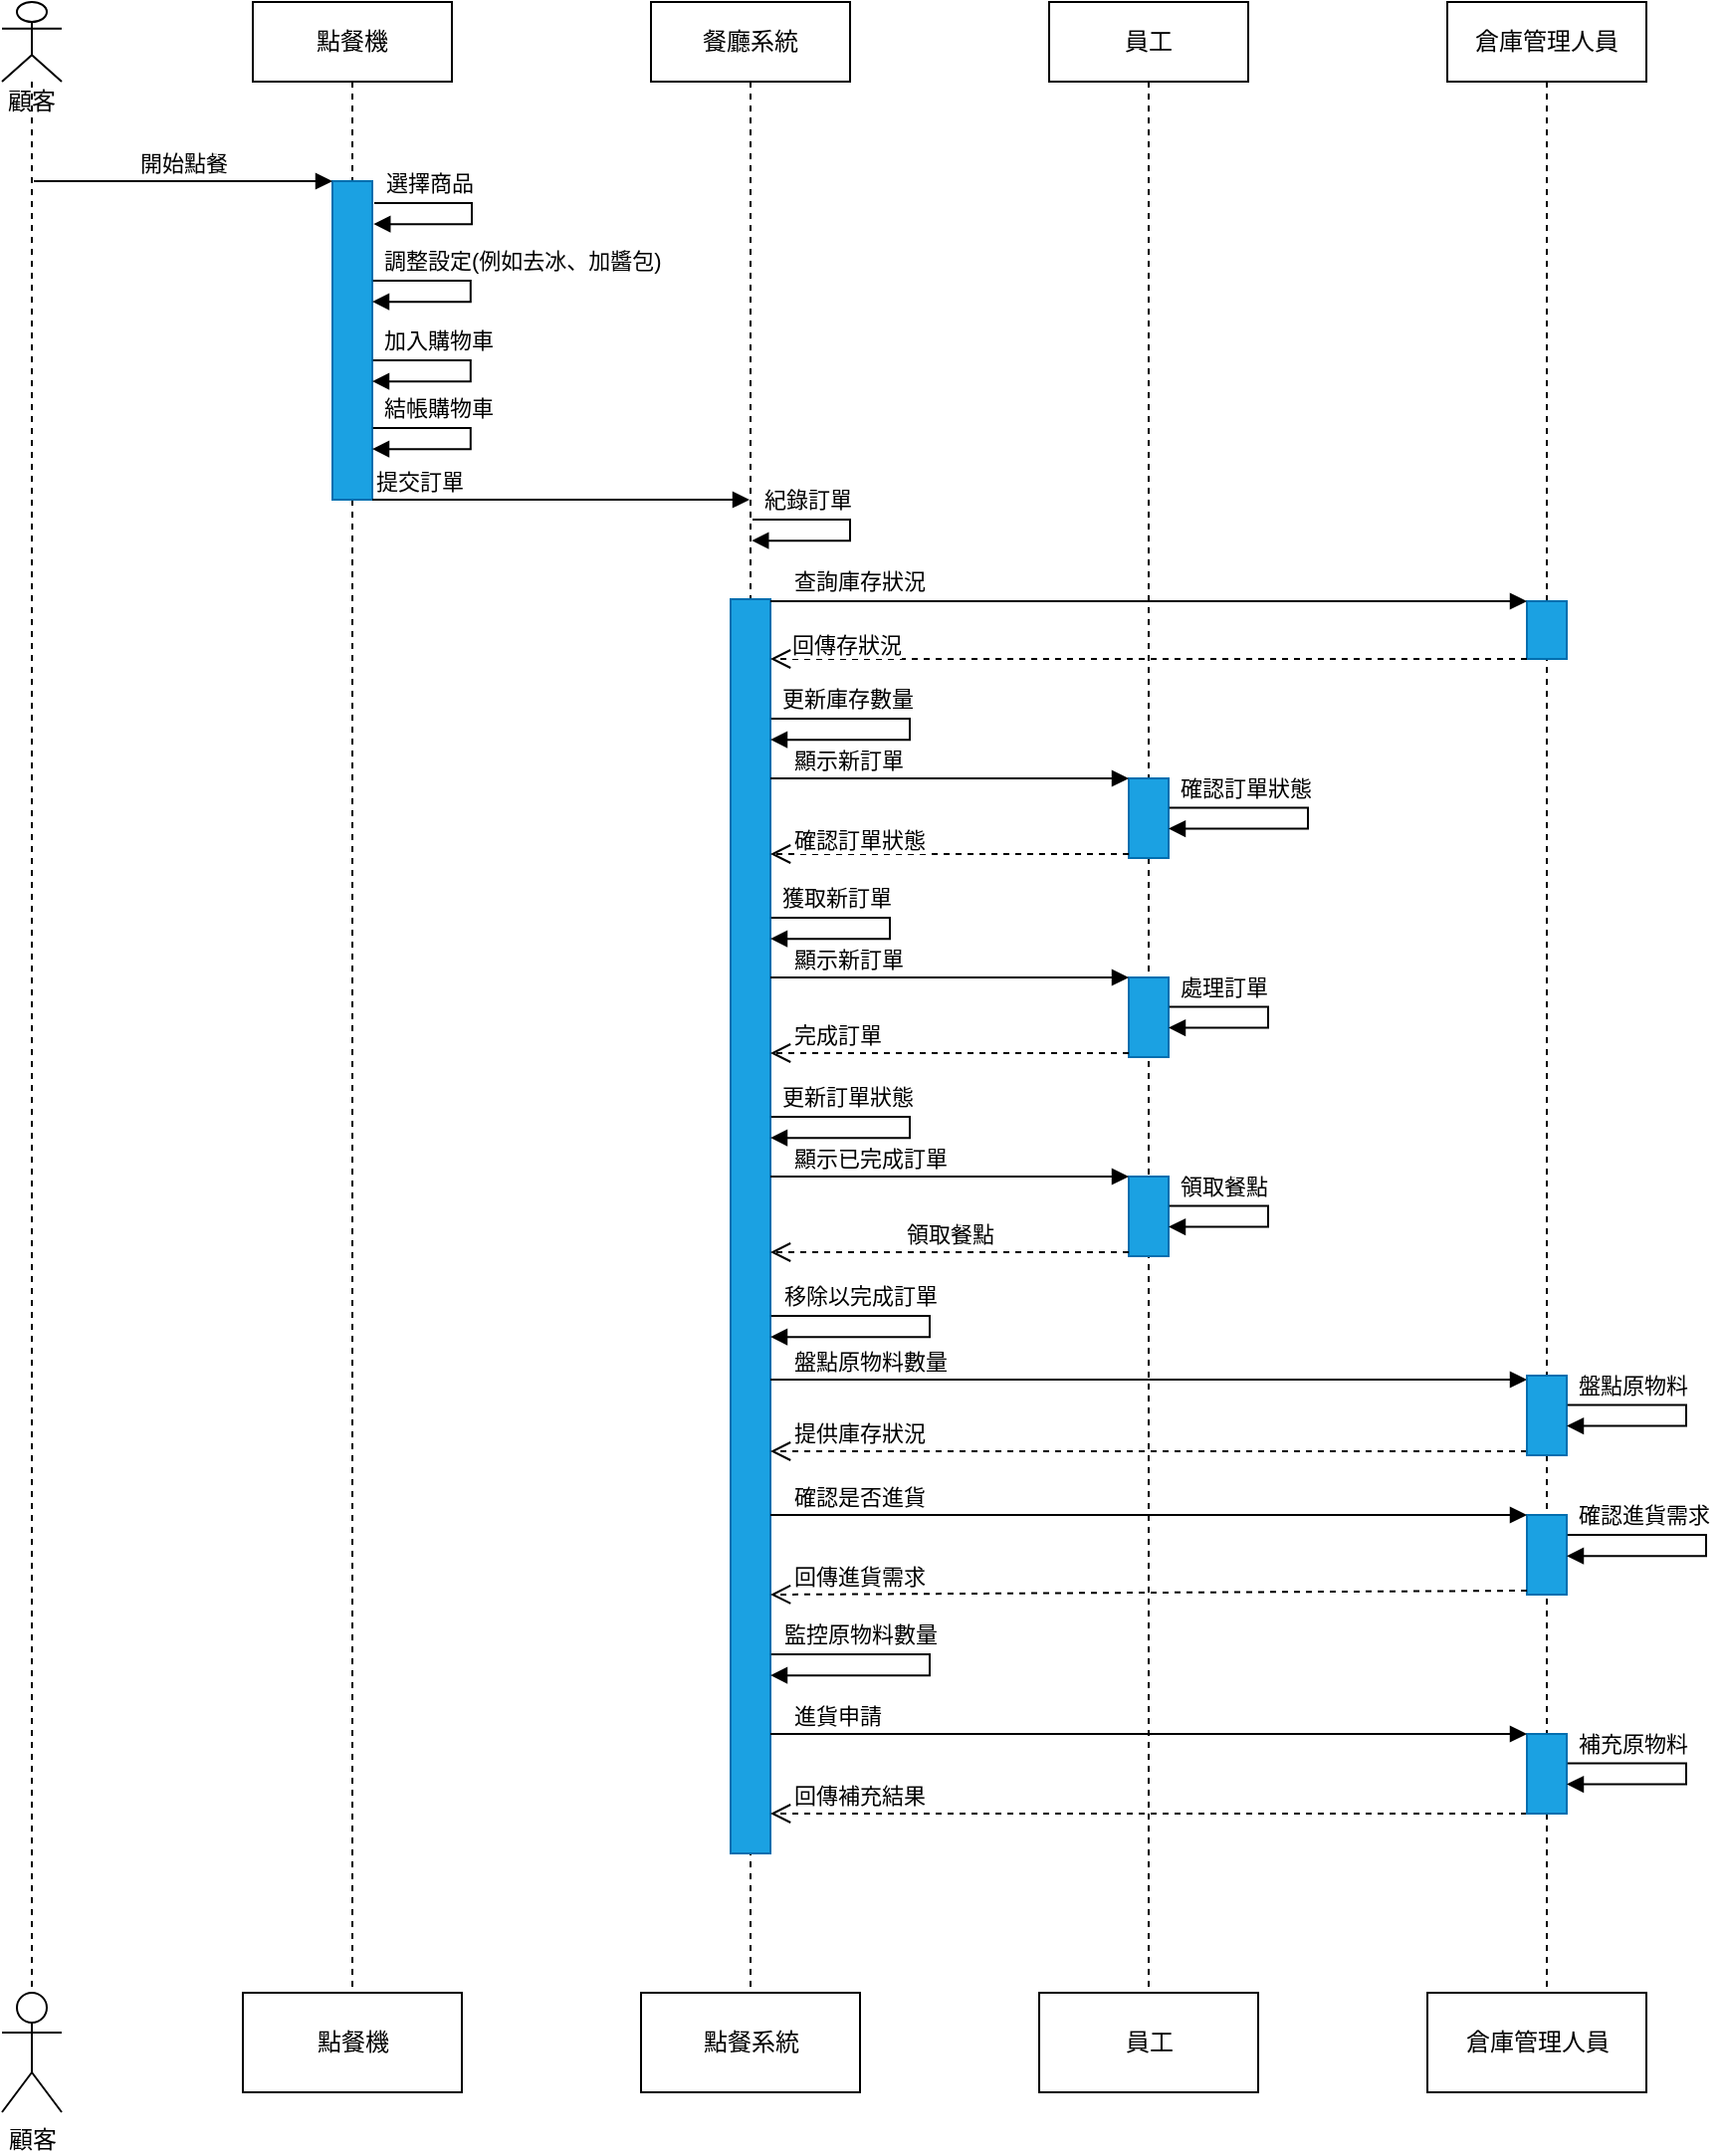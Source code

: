 <mxfile>
    <diagram id="LIjLPXJZyaiGJ_FhWR-I" name="第1頁">
        <mxGraphModel dx="834" dy="379" grid="1" gridSize="10" guides="1" tooltips="1" connect="1" arrows="1" fold="1" page="1" pageScale="1" pageWidth="2339" pageHeight="3300" math="0" shadow="0">
            <root>
                <mxCell id="0"/>
                <mxCell id="1" parent="0"/>
                <mxCell id="2" value="顧客" style="shape=umlLifeline;participant=umlActor;perimeter=lifelinePerimeter;whiteSpace=wrap;html=1;container=1;collapsible=0;recursiveResize=0;verticalAlign=top;spacingTop=36;outlineConnect=0;" vertex="1" parent="1">
                    <mxGeometry x="104" y="40" width="30" height="1000" as="geometry"/>
                </mxCell>
                <mxCell id="3" value="點餐機" style="shape=umlLifeline;perimeter=lifelinePerimeter;whiteSpace=wrap;html=1;container=1;collapsible=0;recursiveResize=0;outlineConnect=0;" vertex="1" parent="1">
                    <mxGeometry x="230" y="40" width="100" height="1000" as="geometry"/>
                </mxCell>
                <mxCell id="7" value="" style="html=1;points=[];perimeter=orthogonalPerimeter;fillColor=#1ba1e2;fontColor=#ffffff;strokeColor=#006EAF;" vertex="1" parent="3">
                    <mxGeometry x="40" y="90" width="20" height="160" as="geometry"/>
                </mxCell>
                <mxCell id="11" value="選擇商品" style="edgeStyle=orthogonalEdgeStyle;html=1;align=left;spacingLeft=2;endArrow=block;rounded=0;entryX=1.031;entryY=0.382;entryDx=0;entryDy=0;entryPerimeter=0;verticalAlign=bottom;" edge="1" parent="3">
                    <mxGeometry x="-0.972" y="1" relative="1" as="geometry">
                        <mxPoint x="61" y="101" as="sourcePoint"/>
                        <Array as="points">
                            <mxPoint x="110" y="101"/>
                            <mxPoint x="110" y="112"/>
                        </Array>
                        <mxPoint x="60.62" y="111.56" as="targetPoint"/>
                        <mxPoint as="offset"/>
                    </mxGeometry>
                </mxCell>
                <mxCell id="13" value="加入購物車" style="edgeStyle=orthogonalEdgeStyle;html=1;align=left;spacingLeft=2;endArrow=block;rounded=0;entryX=1.031;entryY=0.382;entryDx=0;entryDy=0;entryPerimeter=0;verticalAlign=bottom;" edge="1" parent="3">
                    <mxGeometry x="-0.972" y="1" relative="1" as="geometry">
                        <mxPoint x="60.38" y="180" as="sourcePoint"/>
                        <Array as="points">
                            <mxPoint x="109.38" y="180"/>
                            <mxPoint x="109.38" y="191"/>
                        </Array>
                        <mxPoint x="60.0" y="190.56" as="targetPoint"/>
                        <mxPoint as="offset"/>
                    </mxGeometry>
                </mxCell>
                <mxCell id="14" value="結帳購物車" style="edgeStyle=orthogonalEdgeStyle;html=1;align=left;spacingLeft=2;endArrow=block;rounded=0;entryX=1.031;entryY=0.382;entryDx=0;entryDy=0;entryPerimeter=0;verticalAlign=bottom;" edge="1" parent="3">
                    <mxGeometry x="-0.972" y="1" relative="1" as="geometry">
                        <mxPoint x="60.38" y="214" as="sourcePoint"/>
                        <Array as="points">
                            <mxPoint x="109.38" y="214"/>
                            <mxPoint x="109.38" y="225"/>
                        </Array>
                        <mxPoint x="60.0" y="224.56" as="targetPoint"/>
                        <mxPoint as="offset"/>
                    </mxGeometry>
                </mxCell>
                <mxCell id="4" value="餐廳系統" style="shape=umlLifeline;perimeter=lifelinePerimeter;whiteSpace=wrap;html=1;container=1;collapsible=0;recursiveResize=0;outlineConnect=0;" vertex="1" parent="1">
                    <mxGeometry x="430" y="40" width="100" height="1000" as="geometry"/>
                </mxCell>
                <mxCell id="16" value="紀錄訂單" style="edgeStyle=orthogonalEdgeStyle;html=1;align=left;spacingLeft=2;endArrow=block;rounded=0;entryX=1.031;entryY=0.382;entryDx=0;entryDy=0;entryPerimeter=0;verticalAlign=bottom;" edge="1" parent="4">
                    <mxGeometry x="-0.972" y="1" relative="1" as="geometry">
                        <mxPoint x="51" y="260" as="sourcePoint"/>
                        <Array as="points">
                            <mxPoint x="100" y="260"/>
                            <mxPoint x="100" y="271"/>
                        </Array>
                        <mxPoint x="50.62" y="270.56" as="targetPoint"/>
                        <mxPoint as="offset"/>
                    </mxGeometry>
                </mxCell>
                <mxCell id="17" value="" style="html=1;points=[];perimeter=orthogonalPerimeter;fillColor=#1ba1e2;fontColor=#ffffff;strokeColor=#006EAF;" vertex="1" parent="4">
                    <mxGeometry x="40" y="300" width="20" height="630" as="geometry"/>
                </mxCell>
                <mxCell id="5" value="員工" style="shape=umlLifeline;perimeter=lifelinePerimeter;whiteSpace=wrap;html=1;container=1;collapsible=0;recursiveResize=0;outlineConnect=0;" vertex="1" parent="1">
                    <mxGeometry x="630" y="40" width="100" height="1000" as="geometry"/>
                </mxCell>
                <mxCell id="24" value="" style="html=1;points=[];perimeter=orthogonalPerimeter;fillColor=#1ba1e2;fontColor=#ffffff;strokeColor=#006EAF;" vertex="1" parent="5">
                    <mxGeometry x="40" y="390" width="20" height="40" as="geometry"/>
                </mxCell>
                <mxCell id="27" value="確認訂單狀態" style="edgeStyle=orthogonalEdgeStyle;html=1;align=left;spacingLeft=2;endArrow=block;rounded=0;entryX=1.031;entryY=0.382;entryDx=0;entryDy=0;entryPerimeter=0;verticalAlign=bottom;" edge="1" parent="5">
                    <mxGeometry x="-0.972" y="1" relative="1" as="geometry">
                        <mxPoint x="60.38" y="404.69" as="sourcePoint"/>
                        <Array as="points">
                            <mxPoint x="130" y="405"/>
                            <mxPoint x="130" y="415"/>
                        </Array>
                        <mxPoint x="60.0" y="415.25" as="targetPoint"/>
                        <mxPoint as="offset"/>
                    </mxGeometry>
                </mxCell>
                <mxCell id="29" value="" style="html=1;points=[];perimeter=orthogonalPerimeter;fillColor=#1ba1e2;fontColor=#ffffff;strokeColor=#006EAF;" vertex="1" parent="5">
                    <mxGeometry x="40" y="490" width="20" height="40" as="geometry"/>
                </mxCell>
                <mxCell id="30" value="處理訂單" style="edgeStyle=orthogonalEdgeStyle;html=1;align=left;spacingLeft=2;endArrow=block;rounded=0;entryX=1.031;entryY=0.382;entryDx=0;entryDy=0;entryPerimeter=0;verticalAlign=bottom;" edge="1" parent="5">
                    <mxGeometry x="-0.972" y="1" relative="1" as="geometry">
                        <mxPoint x="60.38" y="504.69" as="sourcePoint"/>
                        <Array as="points">
                            <mxPoint x="110" y="505"/>
                            <mxPoint x="110" y="515"/>
                        </Array>
                        <mxPoint x="60" y="515.25" as="targetPoint"/>
                        <mxPoint as="offset"/>
                    </mxGeometry>
                </mxCell>
                <mxCell id="31" value="顯示新訂單" style="html=1;verticalAlign=bottom;endArrow=block;entryX=0;entryY=0;align=left;" edge="1" parent="5" target="29">
                    <mxGeometry x="-0.889" relative="1" as="geometry">
                        <mxPoint x="-140" y="490" as="sourcePoint"/>
                        <mxPoint as="offset"/>
                    </mxGeometry>
                </mxCell>
                <mxCell id="32" value="完成訂單" style="html=1;verticalAlign=bottom;endArrow=open;dashed=1;endSize=8;exitX=0;exitY=0.95;align=left;" edge="1" parent="5" source="29">
                    <mxGeometry x="0.889" relative="1" as="geometry">
                        <mxPoint x="-140" y="528" as="targetPoint"/>
                        <mxPoint as="offset"/>
                    </mxGeometry>
                </mxCell>
                <mxCell id="33" value="" style="html=1;points=[];perimeter=orthogonalPerimeter;fillColor=#1ba1e2;fontColor=#ffffff;strokeColor=#006EAF;" vertex="1" parent="5">
                    <mxGeometry x="40" y="590" width="20" height="40" as="geometry"/>
                </mxCell>
                <mxCell id="34" value="領取餐點" style="edgeStyle=orthogonalEdgeStyle;html=1;align=left;spacingLeft=2;endArrow=block;rounded=0;entryX=1.031;entryY=0.382;entryDx=0;entryDy=0;entryPerimeter=0;verticalAlign=bottom;" edge="1" parent="5">
                    <mxGeometry x="-0.972" y="1" relative="1" as="geometry">
                        <mxPoint x="60.38" y="604.69" as="sourcePoint"/>
                        <Array as="points">
                            <mxPoint x="110" y="605"/>
                            <mxPoint x="110" y="615"/>
                        </Array>
                        <mxPoint x="60" y="615.25" as="targetPoint"/>
                        <mxPoint as="offset"/>
                    </mxGeometry>
                </mxCell>
                <mxCell id="35" value="顯示已完成訂單" style="html=1;verticalAlign=bottom;endArrow=block;entryX=0;entryY=0;align=left;" edge="1" parent="5" target="33">
                    <mxGeometry x="-0.889" relative="1" as="geometry">
                        <mxPoint x="-140" y="590" as="sourcePoint"/>
                        <mxPoint as="offset"/>
                    </mxGeometry>
                </mxCell>
                <mxCell id="36" value="領取餐點" style="html=1;verticalAlign=bottom;endArrow=open;dashed=1;endSize=8;exitX=0;exitY=0.95;" edge="1" parent="5" source="33">
                    <mxGeometry relative="1" as="geometry">
                        <mxPoint x="-140" y="628" as="targetPoint"/>
                    </mxGeometry>
                </mxCell>
                <mxCell id="39" value="盤點原物料數量" style="html=1;verticalAlign=bottom;endArrow=block;entryX=0;entryY=0;align=left;" edge="1" parent="5">
                    <mxGeometry x="-0.947" relative="1" as="geometry">
                        <mxPoint x="-140" y="692" as="sourcePoint"/>
                        <mxPoint x="240" y="692.0" as="targetPoint"/>
                        <mxPoint as="offset"/>
                    </mxGeometry>
                </mxCell>
                <mxCell id="40" value="提供庫存狀況" style="html=1;verticalAlign=bottom;endArrow=open;dashed=1;endSize=8;exitX=0;exitY=0.95;align=left;" edge="1" parent="5" source="37">
                    <mxGeometry x="0.947" relative="1" as="geometry">
                        <mxPoint x="-140" y="728" as="targetPoint"/>
                        <mxPoint as="offset"/>
                    </mxGeometry>
                </mxCell>
                <mxCell id="46" value="回傳補充結果" style="html=1;verticalAlign=bottom;endArrow=open;dashed=1;endSize=8;exitX=0;exitY=0.95;align=left;" edge="1" parent="5">
                    <mxGeometry x="0.947" relative="1" as="geometry">
                        <mxPoint x="-140" y="910" as="targetPoint"/>
                        <mxPoint x="240" y="910.0" as="sourcePoint"/>
                        <mxPoint as="offset"/>
                    </mxGeometry>
                </mxCell>
                <mxCell id="6" value="倉庫管理人員" style="shape=umlLifeline;perimeter=lifelinePerimeter;whiteSpace=wrap;html=1;container=1;collapsible=0;recursiveResize=0;outlineConnect=0;" vertex="1" parent="1">
                    <mxGeometry x="830" y="40" width="100" height="1000" as="geometry"/>
                </mxCell>
                <mxCell id="18" value="" style="html=1;points=[];perimeter=orthogonalPerimeter;fillColor=#1ba1e2;fontColor=#ffffff;strokeColor=#006EAF;" vertex="1" parent="6">
                    <mxGeometry x="40" y="301" width="20" height="29" as="geometry"/>
                </mxCell>
                <mxCell id="37" value="" style="html=1;points=[];perimeter=orthogonalPerimeter;fillColor=#1ba1e2;fontColor=#ffffff;strokeColor=#006EAF;" vertex="1" parent="6">
                    <mxGeometry x="40" y="690" width="20" height="40" as="geometry"/>
                </mxCell>
                <mxCell id="41" value="" style="html=1;points=[];perimeter=orthogonalPerimeter;fillColor=#1ba1e2;fontColor=#ffffff;strokeColor=#006EAF;" vertex="1" parent="6">
                    <mxGeometry x="40" y="760" width="20" height="40" as="geometry"/>
                </mxCell>
                <mxCell id="48" value="" style="html=1;points=[];perimeter=orthogonalPerimeter;fillColor=#1ba1e2;fontColor=#ffffff;strokeColor=#006EAF;" vertex="1" parent="6">
                    <mxGeometry x="40" y="870" width="20" height="40" as="geometry"/>
                </mxCell>
                <mxCell id="47" value="補充原物料" style="edgeStyle=orthogonalEdgeStyle;html=1;align=left;spacingLeft=2;endArrow=block;rounded=0;entryX=1.031;entryY=0.382;entryDx=0;entryDy=0;entryPerimeter=0;verticalAlign=bottom;" edge="1" parent="6">
                    <mxGeometry x="-0.972" y="1" relative="1" as="geometry">
                        <mxPoint x="60.38" y="884.69" as="sourcePoint"/>
                        <Array as="points">
                            <mxPoint x="120" y="885"/>
                            <mxPoint x="120" y="895"/>
                        </Array>
                        <mxPoint x="60.0" y="895.25" as="targetPoint"/>
                        <mxPoint as="offset"/>
                    </mxGeometry>
                </mxCell>
                <mxCell id="8" value="開始點餐" style="html=1;verticalAlign=bottom;endArrow=block;" edge="1" parent="1">
                    <mxGeometry width="80" relative="1" as="geometry">
                        <mxPoint x="120" y="130" as="sourcePoint"/>
                        <mxPoint x="270" y="130" as="targetPoint"/>
                    </mxGeometry>
                </mxCell>
                <mxCell id="12" value="調整設定(例如去冰、加醬包)" style="edgeStyle=orthogonalEdgeStyle;html=1;align=left;spacingLeft=2;endArrow=block;rounded=0;entryX=1.031;entryY=0.382;entryDx=0;entryDy=0;entryPerimeter=0;verticalAlign=bottom;" edge="1" parent="1">
                    <mxGeometry x="-0.972" y="1" relative="1" as="geometry">
                        <mxPoint x="290.38" y="180" as="sourcePoint"/>
                        <Array as="points">
                            <mxPoint x="339.38" y="180"/>
                            <mxPoint x="339.38" y="191"/>
                        </Array>
                        <mxPoint x="290.0" y="190.56" as="targetPoint"/>
                        <mxPoint as="offset"/>
                    </mxGeometry>
                </mxCell>
                <mxCell id="15" value="提交訂單" style="html=1;verticalAlign=bottom;endArrow=block;align=left;" edge="1" parent="1" target="4">
                    <mxGeometry x="-1" width="80" relative="1" as="geometry">
                        <mxPoint x="290" y="290" as="sourcePoint"/>
                        <mxPoint x="370" y="290" as="targetPoint"/>
                        <mxPoint as="offset"/>
                    </mxGeometry>
                </mxCell>
                <mxCell id="19" value="查詢庫存狀況" style="html=1;verticalAlign=bottom;endArrow=block;entryX=0;entryY=0;align=left;" edge="1" target="18" parent="1">
                    <mxGeometry x="-0.947" y="1" relative="1" as="geometry">
                        <mxPoint x="490" y="341" as="sourcePoint"/>
                        <mxPoint as="offset"/>
                    </mxGeometry>
                </mxCell>
                <mxCell id="20" value="回傳存狀況" style="html=1;verticalAlign=bottom;endArrow=open;dashed=1;endSize=8;exitX=0;exitY=1;exitDx=0;exitDy=0;exitPerimeter=0;align=left;" edge="1" source="18" parent="1">
                    <mxGeometry x="0.953" y="2" relative="1" as="geometry">
                        <mxPoint x="490" y="370" as="targetPoint"/>
                        <mxPoint x="870" y="340" as="sourcePoint"/>
                        <mxPoint as="offset"/>
                    </mxGeometry>
                </mxCell>
                <mxCell id="23" value="更新庫存數量" style="edgeStyle=orthogonalEdgeStyle;html=1;align=left;spacingLeft=2;endArrow=block;rounded=0;entryX=1.031;entryY=0.382;entryDx=0;entryDy=0;entryPerimeter=0;verticalAlign=bottom;" edge="1" parent="1">
                    <mxGeometry x="-0.972" y="1" relative="1" as="geometry">
                        <mxPoint x="490.38" y="400" as="sourcePoint"/>
                        <Array as="points">
                            <mxPoint x="560" y="400"/>
                            <mxPoint x="560" y="411"/>
                        </Array>
                        <mxPoint x="490.0" y="410.56" as="targetPoint"/>
                        <mxPoint as="offset"/>
                    </mxGeometry>
                </mxCell>
                <mxCell id="25" value="顯示新訂單" style="html=1;verticalAlign=bottom;endArrow=block;entryX=0;entryY=0;align=left;" edge="1" target="24" parent="1">
                    <mxGeometry x="-0.889" relative="1" as="geometry">
                        <mxPoint x="490" y="430" as="sourcePoint"/>
                        <mxPoint as="offset"/>
                    </mxGeometry>
                </mxCell>
                <mxCell id="26" value="確認訂單狀態" style="html=1;verticalAlign=bottom;endArrow=open;dashed=1;endSize=8;exitX=0;exitY=0.95;align=left;" edge="1" source="24" parent="1" target="17">
                    <mxGeometry x="0.889" y="2" relative="1" as="geometry">
                        <mxPoint x="490" y="506" as="targetPoint"/>
                        <mxPoint as="offset"/>
                    </mxGeometry>
                </mxCell>
                <mxCell id="28" value="獲取新訂單" style="edgeStyle=orthogonalEdgeStyle;html=1;align=left;spacingLeft=2;endArrow=block;rounded=0;entryX=1.031;entryY=0.382;entryDx=0;entryDy=0;entryPerimeter=0;verticalAlign=bottom;" edge="1" parent="1">
                    <mxGeometry x="-0.972" y="1" relative="1" as="geometry">
                        <mxPoint x="490.38" y="500.0" as="sourcePoint"/>
                        <Array as="points">
                            <mxPoint x="550" y="500"/>
                            <mxPoint x="550" y="511"/>
                        </Array>
                        <mxPoint x="490" y="510.56" as="targetPoint"/>
                        <mxPoint as="offset"/>
                    </mxGeometry>
                </mxCell>
                <mxCell id="38" value="盤點原物料" style="edgeStyle=orthogonalEdgeStyle;html=1;align=left;spacingLeft=2;endArrow=block;rounded=0;entryX=1.031;entryY=0.382;entryDx=0;entryDy=0;entryPerimeter=0;verticalAlign=bottom;" edge="1" parent="1">
                    <mxGeometry x="-0.972" y="1" relative="1" as="geometry">
                        <mxPoint x="890.38" y="744.69" as="sourcePoint"/>
                        <Array as="points">
                            <mxPoint x="950" y="745"/>
                            <mxPoint x="950" y="755"/>
                        </Array>
                        <mxPoint x="890" y="755.25" as="targetPoint"/>
                        <mxPoint as="offset"/>
                    </mxGeometry>
                </mxCell>
                <mxCell id="42" value="確認進貨需求" style="edgeStyle=orthogonalEdgeStyle;html=1;align=left;spacingLeft=2;endArrow=block;rounded=0;entryX=1.031;entryY=0.382;entryDx=0;entryDy=0;entryPerimeter=0;verticalAlign=bottom;" edge="1" parent="1">
                    <mxGeometry x="-0.972" y="1" relative="1" as="geometry">
                        <mxPoint x="890.38" y="810.02" as="sourcePoint"/>
                        <Array as="points">
                            <mxPoint x="960" y="810.33"/>
                            <mxPoint x="960" y="820.33"/>
                        </Array>
                        <mxPoint x="890" y="820.58" as="targetPoint"/>
                        <mxPoint as="offset"/>
                    </mxGeometry>
                </mxCell>
                <mxCell id="43" value="確認是否進貨" style="html=1;verticalAlign=bottom;endArrow=block;entryX=0;entryY=0;align=left;" edge="1" parent="1" target="41" source="17">
                    <mxGeometry x="-0.947" relative="1" as="geometry">
                        <mxPoint x="490" y="830" as="sourcePoint"/>
                        <mxPoint as="offset"/>
                    </mxGeometry>
                </mxCell>
                <mxCell id="44" value="回傳進貨需求" style="html=1;verticalAlign=bottom;endArrow=open;dashed=1;endSize=8;exitX=0;exitY=0.95;align=left;" edge="1" parent="1" source="41">
                    <mxGeometry x="0.947" relative="1" as="geometry">
                        <mxPoint x="490" y="840" as="targetPoint"/>
                        <mxPoint as="offset"/>
                    </mxGeometry>
                </mxCell>
                <mxCell id="45" value="進貨申請" style="html=1;verticalAlign=bottom;endArrow=block;entryX=0;entryY=0;align=left;" edge="1" parent="1">
                    <mxGeometry x="-0.947" relative="1" as="geometry">
                        <mxPoint x="490" y="910" as="sourcePoint"/>
                        <mxPoint x="870" y="910.0" as="targetPoint"/>
                        <mxPoint as="offset"/>
                    </mxGeometry>
                </mxCell>
                <mxCell id="51" value="更新訂單狀態" style="edgeStyle=orthogonalEdgeStyle;html=1;align=left;spacingLeft=2;endArrow=block;rounded=0;entryX=1.031;entryY=0.382;entryDx=0;entryDy=0;entryPerimeter=0;verticalAlign=bottom;" edge="1" parent="1">
                    <mxGeometry x="-0.972" y="1" relative="1" as="geometry">
                        <mxPoint x="490.38" y="600" as="sourcePoint"/>
                        <Array as="points">
                            <mxPoint x="560" y="600"/>
                            <mxPoint x="560" y="611"/>
                        </Array>
                        <mxPoint x="490" y="610.56" as="targetPoint"/>
                        <mxPoint as="offset"/>
                    </mxGeometry>
                </mxCell>
                <mxCell id="52" value="移除以完成訂單" style="edgeStyle=orthogonalEdgeStyle;html=1;align=left;spacingLeft=2;endArrow=block;rounded=0;entryX=1.031;entryY=0.382;entryDx=0;entryDy=0;entryPerimeter=0;verticalAlign=bottom;" edge="1" parent="1">
                    <mxGeometry x="-0.972" y="1" relative="1" as="geometry">
                        <mxPoint x="490.38" y="700" as="sourcePoint"/>
                        <Array as="points">
                            <mxPoint x="570" y="700"/>
                            <mxPoint x="570" y="711"/>
                        </Array>
                        <mxPoint x="490" y="710.56" as="targetPoint"/>
                        <mxPoint as="offset"/>
                    </mxGeometry>
                </mxCell>
                <mxCell id="53" value="監控原物料數量" style="edgeStyle=orthogonalEdgeStyle;html=1;align=left;spacingLeft=2;endArrow=block;rounded=0;entryX=1.031;entryY=0.382;entryDx=0;entryDy=0;entryPerimeter=0;verticalAlign=bottom;" edge="1" parent="1">
                    <mxGeometry x="-0.972" y="1" relative="1" as="geometry">
                        <mxPoint x="490.38" y="870" as="sourcePoint"/>
                        <Array as="points">
                            <mxPoint x="570" y="870"/>
                            <mxPoint x="570" y="881"/>
                        </Array>
                        <mxPoint x="490" y="880.56" as="targetPoint"/>
                        <mxPoint as="offset"/>
                    </mxGeometry>
                </mxCell>
                <mxCell id="54" value="顧客" style="shape=umlActor;verticalLabelPosition=bottom;verticalAlign=top;html=1;" vertex="1" parent="1">
                    <mxGeometry x="104" y="1040" width="30" height="60" as="geometry"/>
                </mxCell>
                <mxCell id="55" value="點餐機" style="html=1;" vertex="1" parent="1">
                    <mxGeometry x="225" y="1040" width="110" height="50" as="geometry"/>
                </mxCell>
                <mxCell id="56" value="點餐系統" style="html=1;" vertex="1" parent="1">
                    <mxGeometry x="425" y="1040" width="110" height="50" as="geometry"/>
                </mxCell>
                <mxCell id="57" value="員工" style="html=1;" vertex="1" parent="1">
                    <mxGeometry x="625" y="1040" width="110" height="50" as="geometry"/>
                </mxCell>
                <mxCell id="58" value="倉庫管理人員" style="html=1;" vertex="1" parent="1">
                    <mxGeometry x="820" y="1040" width="110" height="50" as="geometry"/>
                </mxCell>
            </root>
        </mxGraphModel>
    </diagram>
    <diagram id="tsOP35mYXyTID_oTKbZg" name="合約圖">
        <mxGraphModel dx="1001" dy="455" grid="1" gridSize="10" guides="1" tooltips="1" connect="1" arrows="1" fold="1" page="1" pageScale="1" pageWidth="2339" pageHeight="3300" math="0" shadow="0">
            <root>
                <mxCell id="0"/>
                <mxCell id="1" parent="0"/>
                <mxCell id="W9BJToiPSOHZqmJWqYUr-1" value="合約１：點餐系統" style="swimlane;fontStyle=0;childLayout=stackLayout;horizontal=1;startSize=26;fillColor=none;horizontalStack=0;resizeParent=1;resizeParentMax=0;resizeLast=0;collapsible=1;marginBottom=0;align=left;" vertex="1" parent="1">
                    <mxGeometry x="200" y="40" width="320" height="130" as="geometry"/>
                </mxCell>
                <mxCell id="W9BJToiPSOHZqmJWqYUr-2" value="操作：員工協助顧客在點餐機上點餐，並記下要求" style="text;strokeColor=none;fillColor=none;align=left;verticalAlign=top;spacingLeft=4;spacingRight=4;overflow=hidden;rotatable=0;points=[[0,0.5],[1,0.5]];portConstraint=eastwest;" vertex="1" parent="W9BJToiPSOHZqmJWqYUr-1">
                    <mxGeometry y="26" width="320" height="26" as="geometry"/>
                </mxCell>
                <mxCell id="W9BJToiPSOHZqmJWqYUr-3" value="互相參照：顧客點餐" style="text;strokeColor=none;fillColor=none;align=left;verticalAlign=top;spacingLeft=4;spacingRight=4;overflow=hidden;rotatable=0;points=[[0,0.5],[1,0.5]];portConstraint=eastwest;" vertex="1" parent="W9BJToiPSOHZqmJWqYUr-1">
                    <mxGeometry y="52" width="320" height="26" as="geometry"/>
                </mxCell>
                <mxCell id="W9BJToiPSOHZqmJWqYUr-5" value="前置條件：顧客在麥當勞系統點餐" style="text;strokeColor=none;fillColor=none;align=left;verticalAlign=top;spacingLeft=4;spacingRight=4;overflow=hidden;rotatable=0;points=[[0,0.5],[1,0.5]];portConstraint=eastwest;" vertex="1" parent="W9BJToiPSOHZqmJWqYUr-1">
                    <mxGeometry y="78" width="320" height="26" as="geometry"/>
                </mxCell>
                <mxCell id="W9BJToiPSOHZqmJWqYUr-4" value="後置條件：員工紀錄顧客點餐並記錄特殊要求" style="text;strokeColor=none;fillColor=none;align=left;verticalAlign=top;spacingLeft=4;spacingRight=4;overflow=hidden;rotatable=0;points=[[0,0.5],[1,0.5]];portConstraint=eastwest;" vertex="1" parent="W9BJToiPSOHZqmJWqYUr-1">
                    <mxGeometry y="104" width="320" height="26" as="geometry"/>
                </mxCell>
                <mxCell id="W9BJToiPSOHZqmJWqYUr-6" value="合約２：訂單狀況" style="swimlane;fontStyle=0;childLayout=stackLayout;horizontal=1;startSize=26;fillColor=none;horizontalStack=0;resizeParent=1;resizeParentMax=0;resizeLast=0;collapsible=1;marginBottom=0;align=left;" vertex="1" parent="1">
                    <mxGeometry x="200" y="200" width="320" height="160" as="geometry"/>
                </mxCell>
                <mxCell id="W9BJToiPSOHZqmJWqYUr-7" value="操作：確認訂單的最新狀態，並獲取新的訂單" style="text;strokeColor=none;fillColor=none;align=left;verticalAlign=top;spacingLeft=4;spacingRight=4;overflow=hidden;rotatable=0;points=[[0,0.5],[1,0.5]];portConstraint=eastwest;" vertex="1" parent="W9BJToiPSOHZqmJWqYUr-6">
                    <mxGeometry y="26" width="320" height="26" as="geometry"/>
                </mxCell>
                <mxCell id="W9BJToiPSOHZqmJWqYUr-8" value="互相參照：確認訂單的最新狀態" style="text;strokeColor=none;fillColor=none;align=left;verticalAlign=top;spacingLeft=4;spacingRight=4;overflow=hidden;rotatable=0;points=[[0,0.5],[1,0.5]];portConstraint=eastwest;" vertex="1" parent="W9BJToiPSOHZqmJWqYUr-6">
                    <mxGeometry y="52" width="320" height="26" as="geometry"/>
                </mxCell>
                <mxCell id="W9BJToiPSOHZqmJWqYUr-9" value="前置條件：顧客點餐機點餐完畢結算購物車後列印出明細&#10;　　　　　與訂單編號並將訂單的詳細資訊顯示到櫃台內&#10;　　　　　的螢幕上方" style="text;strokeColor=none;fillColor=none;align=left;verticalAlign=top;spacingLeft=4;spacingRight=4;overflow=hidden;rotatable=0;points=[[0,0.5],[1,0.5]];portConstraint=eastwest;" vertex="1" parent="W9BJToiPSOHZqmJWqYUr-6">
                    <mxGeometry y="78" width="320" height="52" as="geometry"/>
                </mxCell>
                <mxCell id="W9BJToiPSOHZqmJWqYUr-10" value="後置條件：員工確認訂單是否正常增加與消除" style="text;strokeColor=none;fillColor=none;align=left;verticalAlign=top;spacingLeft=4;spacingRight=4;overflow=hidden;rotatable=0;points=[[0,0.5],[1,0.5]];portConstraint=eastwest;" vertex="1" parent="W9BJToiPSOHZqmJWqYUr-6">
                    <mxGeometry y="130" width="320" height="30" as="geometry"/>
                </mxCell>
                <mxCell id="W9BJToiPSOHZqmJWqYUr-11" value="合約３：盤點原物料" style="swimlane;fontStyle=0;childLayout=stackLayout;horizontal=1;startSize=26;fillColor=none;horizontalStack=0;resizeParent=1;resizeParentMax=0;resizeLast=0;collapsible=1;marginBottom=0;align=left;" vertex="1" parent="1">
                    <mxGeometry x="200" y="390" width="320" height="138" as="geometry"/>
                </mxCell>
                <mxCell id="W9BJToiPSOHZqmJWqYUr-12" value="操作：管理人員使用平板檢查原物料庫存，了解數量和保&#10;　　　存期限等相關訊息" style="text;strokeColor=none;fillColor=none;align=left;verticalAlign=top;spacingLeft=4;spacingRight=4;overflow=hidden;rotatable=0;points=[[0,0.5],[1,0.5]];portConstraint=eastwest;" vertex="1" parent="W9BJToiPSOHZqmJWqYUr-11">
                    <mxGeometry y="26" width="320" height="34" as="geometry"/>
                </mxCell>
                <mxCell id="W9BJToiPSOHZqmJWqYUr-13" value="互相參照：盤點庫存" style="text;strokeColor=none;fillColor=none;align=left;verticalAlign=top;spacingLeft=4;spacingRight=4;overflow=hidden;rotatable=0;points=[[0,0.5],[1,0.5]];portConstraint=eastwest;" vertex="1" parent="W9BJToiPSOHZqmJWqYUr-11">
                    <mxGeometry y="60" width="320" height="26" as="geometry"/>
                </mxCell>
                <mxCell id="W9BJToiPSOHZqmJWqYUr-14" value="前置條件：原物料進倉前有確實登記數量及保存期限" style="text;strokeColor=none;fillColor=none;align=left;verticalAlign=top;spacingLeft=4;spacingRight=4;overflow=hidden;rotatable=0;points=[[0,0.5],[1,0.5]];portConstraint=eastwest;" vertex="1" parent="W9BJToiPSOHZqmJWqYUr-11">
                    <mxGeometry y="86" width="320" height="26" as="geometry"/>
                </mxCell>
                <mxCell id="W9BJToiPSOHZqmJWqYUr-15" value="後置條件：倉庫管理員了解平板的使用的方式" style="text;strokeColor=none;fillColor=none;align=left;verticalAlign=top;spacingLeft=4;spacingRight=4;overflow=hidden;rotatable=0;points=[[0,0.5],[1,0.5]];portConstraint=eastwest;" vertex="1" parent="W9BJToiPSOHZqmJWqYUr-11">
                    <mxGeometry y="112" width="320" height="26" as="geometry"/>
                </mxCell>
            </root>
        </mxGraphModel>
    </diagram>
</mxfile>